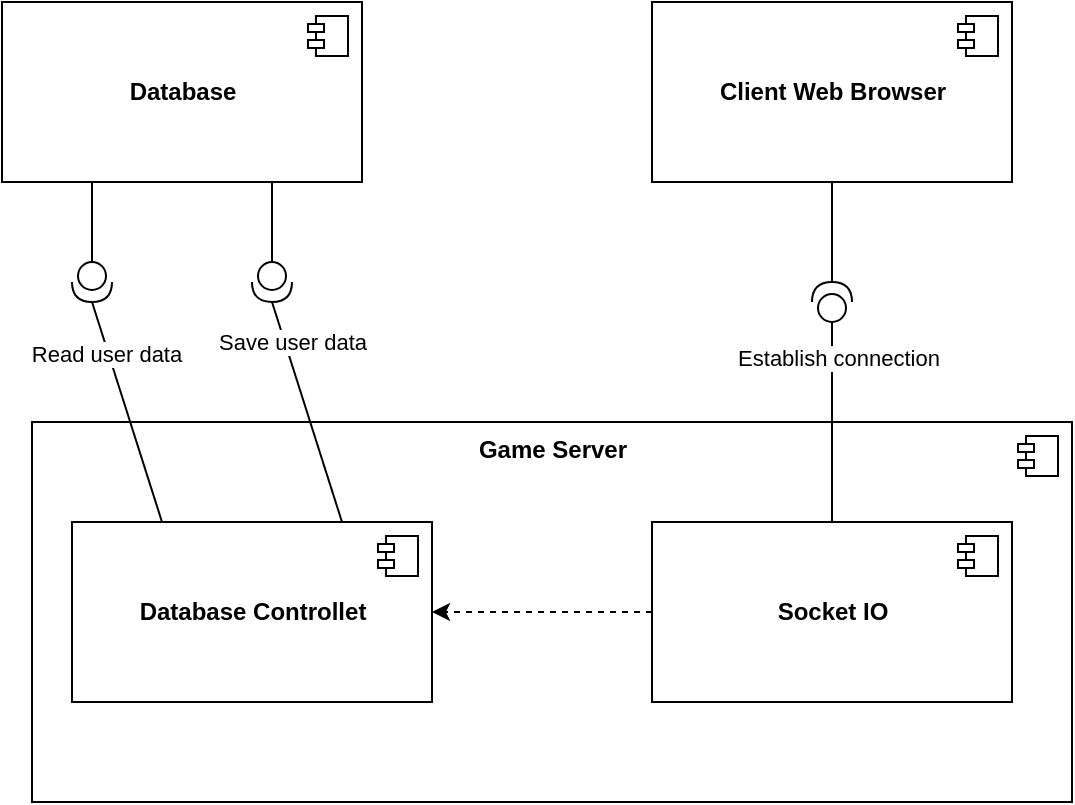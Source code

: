 <mxfile version="16.6.4" type="google"><diagram id="1OuLZD3yF--ygOSCk4OH" name="Page-1"><mxGraphModel dx="946" dy="499" grid="1" gridSize="10" guides="1" tooltips="1" connect="1" arrows="1" fold="1" page="1" pageScale="1" pageWidth="850" pageHeight="1100" math="0" shadow="0"><root><mxCell id="0"/><mxCell id="1" parent="0"/><mxCell id="WSX-taCSPOpEtjUEdxYk-1" value="&lt;b&gt;Client Web Browser&lt;br&gt;&lt;/b&gt;" style="html=1;dropTarget=0;" vertex="1" parent="1"><mxGeometry x="430" y="80" width="180" height="90" as="geometry"/></mxCell><mxCell id="WSX-taCSPOpEtjUEdxYk-2" value="" style="shape=module;jettyWidth=8;jettyHeight=4;" vertex="1" parent="WSX-taCSPOpEtjUEdxYk-1"><mxGeometry x="1" width="20" height="20" relative="1" as="geometry"><mxPoint x="-27" y="7" as="offset"/></mxGeometry></mxCell><mxCell id="WSX-taCSPOpEtjUEdxYk-4" value="&lt;b&gt;Game Server&lt;br&gt;&lt;/b&gt;" style="html=1;dropTarget=0;verticalAlign=top;" vertex="1" parent="1"><mxGeometry x="120" y="290" width="520" height="190" as="geometry"/></mxCell><mxCell id="WSX-taCSPOpEtjUEdxYk-5" value="" style="shape=module;jettyWidth=8;jettyHeight=4;" vertex="1" parent="WSX-taCSPOpEtjUEdxYk-4"><mxGeometry x="1" width="20" height="20" relative="1" as="geometry"><mxPoint x="-27" y="7" as="offset"/></mxGeometry></mxCell><mxCell id="WSX-taCSPOpEtjUEdxYk-6" value="&lt;b&gt;Database&lt;br&gt;&lt;/b&gt;" style="html=1;dropTarget=0;" vertex="1" parent="1"><mxGeometry x="105" y="80" width="180" height="90" as="geometry"/></mxCell><mxCell id="WSX-taCSPOpEtjUEdxYk-7" value="" style="shape=module;jettyWidth=8;jettyHeight=4;" vertex="1" parent="WSX-taCSPOpEtjUEdxYk-6"><mxGeometry x="1" width="20" height="20" relative="1" as="geometry"><mxPoint x="-27" y="7" as="offset"/></mxGeometry></mxCell><mxCell id="WSX-taCSPOpEtjUEdxYk-8" value="&lt;b&gt;Socket IO&lt;br&gt;&lt;/b&gt;" style="html=1;dropTarget=0;" vertex="1" parent="1"><mxGeometry x="430" y="340" width="180" height="90" as="geometry"/></mxCell><mxCell id="WSX-taCSPOpEtjUEdxYk-9" value="" style="shape=module;jettyWidth=8;jettyHeight=4;" vertex="1" parent="WSX-taCSPOpEtjUEdxYk-8"><mxGeometry x="1" width="20" height="20" relative="1" as="geometry"><mxPoint x="-27" y="7" as="offset"/></mxGeometry></mxCell><mxCell id="WSX-taCSPOpEtjUEdxYk-10" value="&lt;b&gt;Database Controllet&lt;br&gt;&lt;/b&gt;" style="html=1;dropTarget=0;" vertex="1" parent="1"><mxGeometry x="140" y="340" width="180" height="90" as="geometry"/></mxCell><mxCell id="WSX-taCSPOpEtjUEdxYk-11" value="" style="shape=module;jettyWidth=8;jettyHeight=4;" vertex="1" parent="WSX-taCSPOpEtjUEdxYk-10"><mxGeometry x="1" width="20" height="20" relative="1" as="geometry"><mxPoint x="-27" y="7" as="offset"/></mxGeometry></mxCell><mxCell id="WSX-taCSPOpEtjUEdxYk-15" value="" style="shape=providedRequiredInterface;html=1;verticalLabelPosition=bottom;sketch=0;flipV=0;flipH=0;direction=north;" vertex="1" parent="1"><mxGeometry x="510" y="220" width="20" height="20" as="geometry"/></mxCell><mxCell id="WSX-taCSPOpEtjUEdxYk-18" value="" style="endArrow=none;html=1;rounded=0;exitX=0.5;exitY=1;exitDx=0;exitDy=0;entryX=1;entryY=0.5;entryDx=0;entryDy=0;entryPerimeter=0;" edge="1" parent="1" source="WSX-taCSPOpEtjUEdxYk-1" target="WSX-taCSPOpEtjUEdxYk-15"><mxGeometry width="50" height="50" relative="1" as="geometry"><mxPoint x="400" y="380" as="sourcePoint"/><mxPoint x="450" y="330" as="targetPoint"/></mxGeometry></mxCell><mxCell id="WSX-taCSPOpEtjUEdxYk-19" value="" style="endArrow=none;html=1;rounded=0;exitX=0;exitY=0.5;exitDx=0;exitDy=0;entryX=0.5;entryY=0;entryDx=0;entryDy=0;exitPerimeter=0;" edge="1" parent="1" source="WSX-taCSPOpEtjUEdxYk-15" target="WSX-taCSPOpEtjUEdxYk-8"><mxGeometry width="50" height="50" relative="1" as="geometry"><mxPoint x="520" y="180" as="sourcePoint"/><mxPoint x="570" y="210" as="targetPoint"/></mxGeometry></mxCell><mxCell id="WSX-taCSPOpEtjUEdxYk-20" value="Establish connection" style="edgeLabel;html=1;align=center;verticalAlign=middle;resizable=0;points=[];" vertex="1" connectable="0" parent="WSX-taCSPOpEtjUEdxYk-19"><mxGeometry x="-0.64" y="3" relative="1" as="geometry"><mxPoint as="offset"/></mxGeometry></mxCell><mxCell id="WSX-taCSPOpEtjUEdxYk-21" value="" style="endArrow=classic;html=1;rounded=0;dashed=1;exitX=0;exitY=0.5;exitDx=0;exitDy=0;entryX=1;entryY=0.5;entryDx=0;entryDy=0;" edge="1" parent="1" source="WSX-taCSPOpEtjUEdxYk-8" target="WSX-taCSPOpEtjUEdxYk-10"><mxGeometry width="50" height="50" relative="1" as="geometry"><mxPoint x="400" y="280" as="sourcePoint"/><mxPoint x="450" y="230" as="targetPoint"/></mxGeometry></mxCell><mxCell id="WSX-taCSPOpEtjUEdxYk-22" value="" style="shape=providedRequiredInterface;html=1;verticalLabelPosition=bottom;sketch=0;flipV=1;flipH=1;direction=north;" vertex="1" parent="1"><mxGeometry x="140" y="210" width="20" height="20" as="geometry"/></mxCell><mxCell id="WSX-taCSPOpEtjUEdxYk-23" value="" style="endArrow=none;html=1;rounded=0;exitX=0.25;exitY=1;exitDx=0;exitDy=0;entryX=0;entryY=0.5;entryDx=0;entryDy=0;entryPerimeter=0;" edge="1" parent="1" source="WSX-taCSPOpEtjUEdxYk-6" target="WSX-taCSPOpEtjUEdxYk-22"><mxGeometry width="50" height="50" relative="1" as="geometry"><mxPoint x="530" y="180" as="sourcePoint"/><mxPoint x="530" y="230" as="targetPoint"/></mxGeometry></mxCell><mxCell id="WSX-taCSPOpEtjUEdxYk-24" value="" style="endArrow=none;html=1;rounded=0;exitX=1;exitY=0.5;exitDx=0;exitDy=0;entryX=0.25;entryY=0;entryDx=0;entryDy=0;exitPerimeter=0;" edge="1" parent="1" source="WSX-taCSPOpEtjUEdxYk-22" target="WSX-taCSPOpEtjUEdxYk-10"><mxGeometry width="50" height="50" relative="1" as="geometry"><mxPoint x="115" y="180" as="sourcePoint"/><mxPoint x="160" y="220" as="targetPoint"/></mxGeometry></mxCell><mxCell id="WSX-taCSPOpEtjUEdxYk-28" value="Read user data" style="edgeLabel;html=1;align=center;verticalAlign=middle;resizable=0;points=[];" vertex="1" connectable="0" parent="WSX-taCSPOpEtjUEdxYk-24"><mxGeometry x="-0.534" y="-1" relative="1" as="geometry"><mxPoint as="offset"/></mxGeometry></mxCell><mxCell id="WSX-taCSPOpEtjUEdxYk-25" value="" style="shape=providedRequiredInterface;html=1;verticalLabelPosition=bottom;sketch=0;flipV=1;flipH=1;direction=north;" vertex="1" parent="1"><mxGeometry x="230" y="210" width="20" height="20" as="geometry"/></mxCell><mxCell id="WSX-taCSPOpEtjUEdxYk-26" value="" style="endArrow=none;html=1;rounded=0;exitX=0.75;exitY=1;exitDx=0;exitDy=0;entryX=0;entryY=0.5;entryDx=0;entryDy=0;entryPerimeter=0;" edge="1" parent="1" source="WSX-taCSPOpEtjUEdxYk-6" target="WSX-taCSPOpEtjUEdxYk-25"><mxGeometry width="50" height="50" relative="1" as="geometry"><mxPoint x="160" y="180" as="sourcePoint"/><mxPoint x="160" y="220" as="targetPoint"/></mxGeometry></mxCell><mxCell id="WSX-taCSPOpEtjUEdxYk-27" value="Save user data" style="endArrow=none;html=1;rounded=0;exitX=1;exitY=0.5;exitDx=0;exitDy=0;entryX=0.75;entryY=0;entryDx=0;entryDy=0;exitPerimeter=0;" edge="1" parent="1" source="WSX-taCSPOpEtjUEdxYk-25" target="WSX-taCSPOpEtjUEdxYk-10"><mxGeometry x="-0.617" y="3" width="50" height="50" relative="1" as="geometry"><mxPoint x="160" y="240" as="sourcePoint"/><mxPoint x="195" y="350" as="targetPoint"/><mxPoint as="offset"/></mxGeometry></mxCell></root></mxGraphModel></diagram></mxfile>